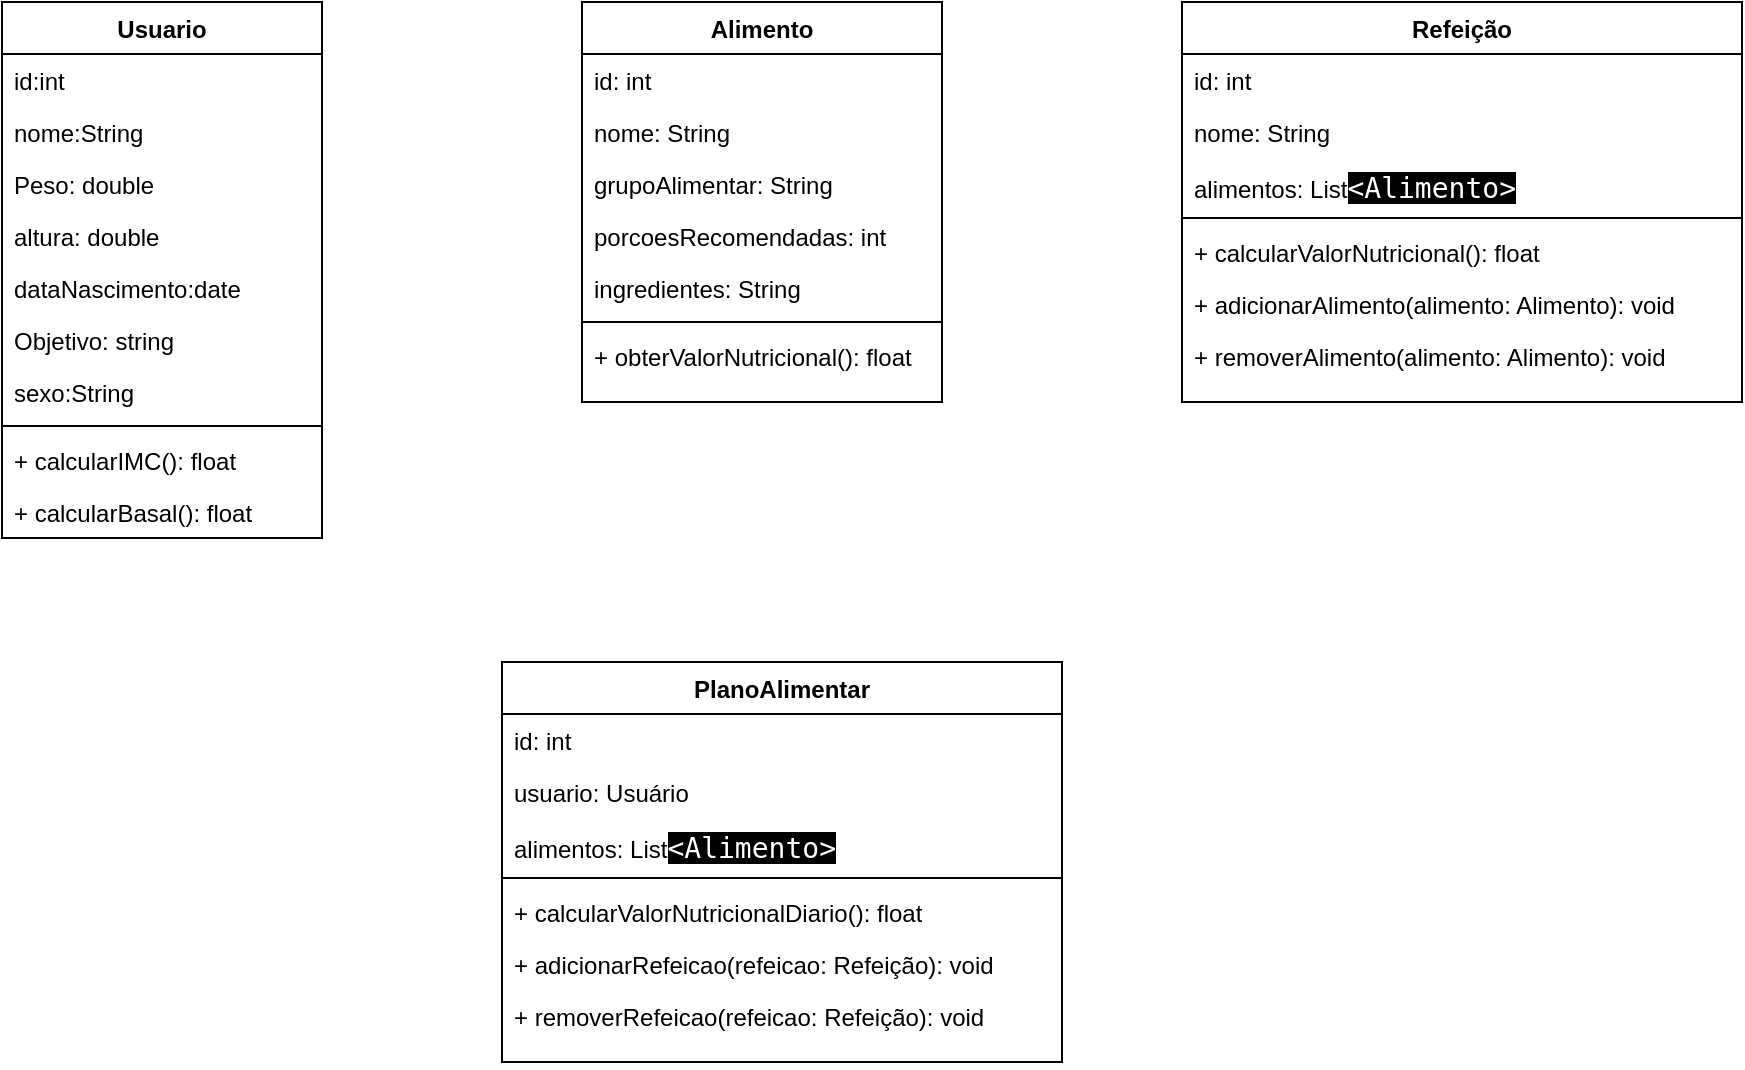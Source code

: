 <mxfile version="21.5.2" type="github">
  <diagram name="Page-1" id="9f46799a-70d6-7492-0946-bef42562c5a5">
    <mxGraphModel dx="1434" dy="768" grid="1" gridSize="10" guides="1" tooltips="1" connect="1" arrows="1" fold="1" page="1" pageScale="1" pageWidth="1100" pageHeight="850" background="none" math="0" shadow="0">
      <root>
        <mxCell id="0" />
        <mxCell id="1" parent="0" />
        <mxCell id="7i4fFVKkuLizMQctHJh5-6" value="Usuario" style="swimlane;fontStyle=1;align=center;verticalAlign=top;childLayout=stackLayout;horizontal=1;startSize=26;horizontalStack=0;resizeParent=1;resizeParentMax=0;resizeLast=0;collapsible=1;marginBottom=0;whiteSpace=wrap;html=1;" vertex="1" parent="1">
          <mxGeometry x="100" y="70" width="160" height="268" as="geometry">
            <mxRectangle x="100" y="70" width="90" height="30" as="alternateBounds" />
          </mxGeometry>
        </mxCell>
        <mxCell id="7i4fFVKkuLizMQctHJh5-7" value="id:int&lt;span style=&quot;white-space: pre;&quot;&gt;&#x9;&lt;/span&gt;" style="text;strokeColor=none;fillColor=none;align=left;verticalAlign=top;spacingLeft=4;spacingRight=4;overflow=hidden;rotatable=0;points=[[0,0.5],[1,0.5]];portConstraint=eastwest;whiteSpace=wrap;html=1;" vertex="1" parent="7i4fFVKkuLizMQctHJh5-6">
          <mxGeometry y="26" width="160" height="26" as="geometry" />
        </mxCell>
        <mxCell id="7i4fFVKkuLizMQctHJh5-11" value="nome:String" style="text;strokeColor=none;fillColor=none;align=left;verticalAlign=top;spacingLeft=4;spacingRight=4;overflow=hidden;rotatable=0;points=[[0,0.5],[1,0.5]];portConstraint=eastwest;whiteSpace=wrap;html=1;" vertex="1" parent="7i4fFVKkuLizMQctHJh5-6">
          <mxGeometry y="52" width="160" height="26" as="geometry" />
        </mxCell>
        <mxCell id="7i4fFVKkuLizMQctHJh5-12" value="Peso: double" style="text;strokeColor=none;fillColor=none;align=left;verticalAlign=top;spacingLeft=4;spacingRight=4;overflow=hidden;rotatable=0;points=[[0,0.5],[1,0.5]];portConstraint=eastwest;whiteSpace=wrap;html=1;" vertex="1" parent="7i4fFVKkuLizMQctHJh5-6">
          <mxGeometry y="78" width="160" height="26" as="geometry" />
        </mxCell>
        <mxCell id="7i4fFVKkuLizMQctHJh5-13" value="altura: double" style="text;strokeColor=none;fillColor=none;align=left;verticalAlign=top;spacingLeft=4;spacingRight=4;overflow=hidden;rotatable=0;points=[[0,0.5],[1,0.5]];portConstraint=eastwest;whiteSpace=wrap;html=1;" vertex="1" parent="7i4fFVKkuLizMQctHJh5-6">
          <mxGeometry y="104" width="160" height="26" as="geometry" />
        </mxCell>
        <mxCell id="7i4fFVKkuLizMQctHJh5-15" value="dataNascimento:date" style="text;strokeColor=none;fillColor=none;align=left;verticalAlign=top;spacingLeft=4;spacingRight=4;overflow=hidden;rotatable=0;points=[[0,0.5],[1,0.5]];portConstraint=eastwest;whiteSpace=wrap;html=1;" vertex="1" parent="7i4fFVKkuLizMQctHJh5-6">
          <mxGeometry y="130" width="160" height="26" as="geometry" />
        </mxCell>
        <mxCell id="7i4fFVKkuLizMQctHJh5-16" value="Objetivo: string" style="text;strokeColor=none;fillColor=none;align=left;verticalAlign=top;spacingLeft=4;spacingRight=4;overflow=hidden;rotatable=0;points=[[0,0.5],[1,0.5]];portConstraint=eastwest;whiteSpace=wrap;html=1;" vertex="1" parent="7i4fFVKkuLizMQctHJh5-6">
          <mxGeometry y="156" width="160" height="26" as="geometry" />
        </mxCell>
        <mxCell id="7i4fFVKkuLizMQctHJh5-17" value="sexo:String" style="text;strokeColor=none;fillColor=none;align=left;verticalAlign=top;spacingLeft=4;spacingRight=4;overflow=hidden;rotatable=0;points=[[0,0.5],[1,0.5]];portConstraint=eastwest;whiteSpace=wrap;html=1;" vertex="1" parent="7i4fFVKkuLizMQctHJh5-6">
          <mxGeometry y="182" width="160" height="26" as="geometry" />
        </mxCell>
        <mxCell id="7i4fFVKkuLizMQctHJh5-8" value="" style="line;strokeWidth=1;fillColor=none;align=left;verticalAlign=middle;spacingTop=-1;spacingLeft=3;spacingRight=3;rotatable=0;labelPosition=right;points=[];portConstraint=eastwest;strokeColor=inherit;" vertex="1" parent="7i4fFVKkuLizMQctHJh5-6">
          <mxGeometry y="208" width="160" height="8" as="geometry" />
        </mxCell>
        <mxCell id="7i4fFVKkuLizMQctHJh5-9" value="+ calcularIMC(): float" style="text;strokeColor=none;fillColor=none;align=left;verticalAlign=top;spacingLeft=4;spacingRight=4;overflow=hidden;rotatable=0;points=[[0,0.5],[1,0.5]];portConstraint=eastwest;whiteSpace=wrap;html=1;" vertex="1" parent="7i4fFVKkuLizMQctHJh5-6">
          <mxGeometry y="216" width="160" height="26" as="geometry" />
        </mxCell>
        <mxCell id="7i4fFVKkuLizMQctHJh5-14" value="+ calcularBasal(): float" style="text;strokeColor=none;fillColor=none;align=left;verticalAlign=top;spacingLeft=4;spacingRight=4;overflow=hidden;rotatable=0;points=[[0,0.5],[1,0.5]];portConstraint=eastwest;whiteSpace=wrap;html=1;" vertex="1" parent="7i4fFVKkuLizMQctHJh5-6">
          <mxGeometry y="242" width="160" height="26" as="geometry" />
        </mxCell>
        <mxCell id="7i4fFVKkuLizMQctHJh5-18" value="Alimento" style="swimlane;fontStyle=1;align=center;verticalAlign=top;childLayout=stackLayout;horizontal=1;startSize=26;horizontalStack=0;resizeParent=1;resizeParentMax=0;resizeLast=0;collapsible=1;marginBottom=0;whiteSpace=wrap;html=1;" vertex="1" parent="1">
          <mxGeometry x="390" y="70" width="180" height="200" as="geometry" />
        </mxCell>
        <mxCell id="7i4fFVKkuLizMQctHJh5-25" value="id: int" style="text;strokeColor=none;fillColor=none;align=left;verticalAlign=top;spacingLeft=4;spacingRight=4;overflow=hidden;rotatable=0;points=[[0,0.5],[1,0.5]];portConstraint=eastwest;whiteSpace=wrap;html=1;" vertex="1" parent="7i4fFVKkuLizMQctHJh5-18">
          <mxGeometry y="26" width="180" height="26" as="geometry" />
        </mxCell>
        <mxCell id="7i4fFVKkuLizMQctHJh5-24" value="nome: String" style="text;strokeColor=none;fillColor=none;align=left;verticalAlign=top;spacingLeft=4;spacingRight=4;overflow=hidden;rotatable=0;points=[[0,0.5],[1,0.5]];portConstraint=eastwest;whiteSpace=wrap;html=1;" vertex="1" parent="7i4fFVKkuLizMQctHJh5-18">
          <mxGeometry y="52" width="180" height="26" as="geometry" />
        </mxCell>
        <mxCell id="7i4fFVKkuLizMQctHJh5-23" value="grupoAlimentar: String" style="text;strokeColor=none;fillColor=none;align=left;verticalAlign=top;spacingLeft=4;spacingRight=4;overflow=hidden;rotatable=0;points=[[0,0.5],[1,0.5]];portConstraint=eastwest;whiteSpace=wrap;html=1;" vertex="1" parent="7i4fFVKkuLizMQctHJh5-18">
          <mxGeometry y="78" width="180" height="26" as="geometry" />
        </mxCell>
        <mxCell id="7i4fFVKkuLizMQctHJh5-22" value="porcoesRecomendadas: int" style="text;strokeColor=none;fillColor=none;align=left;verticalAlign=top;spacingLeft=4;spacingRight=4;overflow=hidden;rotatable=0;points=[[0,0.5],[1,0.5]];portConstraint=eastwest;whiteSpace=wrap;html=1;" vertex="1" parent="7i4fFVKkuLizMQctHJh5-18">
          <mxGeometry y="104" width="180" height="26" as="geometry" />
        </mxCell>
        <mxCell id="7i4fFVKkuLizMQctHJh5-19" value="ingredientes: String" style="text;strokeColor=none;fillColor=none;align=left;verticalAlign=top;spacingLeft=4;spacingRight=4;overflow=hidden;rotatable=0;points=[[0,0.5],[1,0.5]];portConstraint=eastwest;whiteSpace=wrap;html=1;" vertex="1" parent="7i4fFVKkuLizMQctHJh5-18">
          <mxGeometry y="130" width="180" height="26" as="geometry" />
        </mxCell>
        <mxCell id="7i4fFVKkuLizMQctHJh5-20" value="" style="line;strokeWidth=1;fillColor=none;align=left;verticalAlign=middle;spacingTop=-1;spacingLeft=3;spacingRight=3;rotatable=0;labelPosition=right;points=[];portConstraint=eastwest;strokeColor=inherit;" vertex="1" parent="7i4fFVKkuLizMQctHJh5-18">
          <mxGeometry y="156" width="180" height="8" as="geometry" />
        </mxCell>
        <mxCell id="7i4fFVKkuLizMQctHJh5-21" value="+ obterValorNutricional(): float" style="text;strokeColor=none;fillColor=none;align=left;verticalAlign=top;spacingLeft=4;spacingRight=4;overflow=hidden;rotatable=0;points=[[0,0.5],[1,0.5]];portConstraint=eastwest;whiteSpace=wrap;html=1;" vertex="1" parent="7i4fFVKkuLizMQctHJh5-18">
          <mxGeometry y="164" width="180" height="36" as="geometry" />
        </mxCell>
        <mxCell id="7i4fFVKkuLizMQctHJh5-26" value="Refeição" style="swimlane;fontStyle=1;align=center;verticalAlign=top;childLayout=stackLayout;horizontal=1;startSize=26;horizontalStack=0;resizeParent=1;resizeParentMax=0;resizeLast=0;collapsible=1;marginBottom=0;whiteSpace=wrap;html=1;" vertex="1" parent="1">
          <mxGeometry x="690" y="70" width="280" height="200" as="geometry" />
        </mxCell>
        <mxCell id="7i4fFVKkuLizMQctHJh5-34" value="id: int" style="text;strokeColor=none;fillColor=none;align=left;verticalAlign=top;spacingLeft=4;spacingRight=4;overflow=hidden;rotatable=0;points=[[0,0.5],[1,0.5]];portConstraint=eastwest;whiteSpace=wrap;html=1;" vertex="1" parent="7i4fFVKkuLizMQctHJh5-26">
          <mxGeometry y="26" width="280" height="26" as="geometry" />
        </mxCell>
        <mxCell id="7i4fFVKkuLizMQctHJh5-33" value="nome: String" style="text;strokeColor=none;fillColor=none;align=left;verticalAlign=top;spacingLeft=4;spacingRight=4;overflow=hidden;rotatable=0;points=[[0,0.5],[1,0.5]];portConstraint=eastwest;whiteSpace=wrap;html=1;" vertex="1" parent="7i4fFVKkuLizMQctHJh5-26">
          <mxGeometry y="52" width="280" height="26" as="geometry" />
        </mxCell>
        <mxCell id="7i4fFVKkuLizMQctHJh5-27" value="alimentos: List&lt;span style=&quot;border: 0px solid rgb(217, 217, 227); box-sizing: border-box; --tw-border-spacing-x: 0; --tw-border-spacing-y: 0; --tw-translate-x: 0; --tw-translate-y: 0; --tw-rotate: 0; --tw-skew-x: 0; --tw-skew-y: 0; --tw-scale-x: 1; --tw-scale-y: 1; --tw-pan-x: ; --tw-pan-y: ; --tw-pinch-zoom: ; --tw-scroll-snap-strictness: proximity; --tw-gradient-from-position: ; --tw-gradient-via-position: ; --tw-gradient-to-position: ; --tw-ordinal: ; --tw-slashed-zero: ; --tw-numeric-figure: ; --tw-numeric-spacing: ; --tw-numeric-fraction: ; --tw-ring-inset: ; --tw-ring-offset-width: 0px; --tw-ring-offset-color: #fff; --tw-ring-color: rgba(69,89,164,.5); --tw-ring-offset-shadow: 0 0 transparent; --tw-ring-shadow: 0 0 transparent; --tw-shadow: 0 0 transparent; --tw-shadow-colored: 0 0 transparent; --tw-blur: ; --tw-brightness: ; --tw-contrast: ; --tw-grayscale: ; --tw-hue-rotate: ; --tw-invert: ; --tw-saturate: ; --tw-sepia: ; --tw-drop-shadow: ; --tw-backdrop-blur: ; --tw-backdrop-brightness: ; --tw-backdrop-contrast: ; --tw-backdrop-grayscale: ; --tw-backdrop-hue-rotate: ; --tw-backdrop-invert: ; --tw-backdrop-opacity: ; --tw-backdrop-saturate: ; --tw-backdrop-sepia: ; color: rgb(255, 255, 255); font-family: &amp;quot;Söhne Mono&amp;quot;, Monaco, &amp;quot;Andale Mono&amp;quot;, &amp;quot;Ubuntu Mono&amp;quot;, monospace; font-size: 14px; background-color: rgb(0, 0, 0);&quot; class=&quot;xml&quot;&gt;&lt;span style=&quot;border: 0px solid rgb(217, 217, 227); box-sizing: border-box; --tw-border-spacing-x: 0; --tw-border-spacing-y: 0; --tw-translate-x: 0; --tw-translate-y: 0; --tw-rotate: 0; --tw-skew-x: 0; --tw-skew-y: 0; --tw-scale-x: 1; --tw-scale-y: 1; --tw-pan-x: ; --tw-pan-y: ; --tw-pinch-zoom: ; --tw-scroll-snap-strictness: proximity; --tw-gradient-from-position: ; --tw-gradient-via-position: ; --tw-gradient-to-position: ; --tw-ordinal: ; --tw-slashed-zero: ; --tw-numeric-figure: ; --tw-numeric-spacing: ; --tw-numeric-fraction: ; --tw-ring-inset: ; --tw-ring-offset-width: 0px; --tw-ring-offset-color: #fff; --tw-ring-color: rgba(69,89,164,.5); --tw-ring-offset-shadow: 0 0 transparent; --tw-ring-shadow: 0 0 transparent; --tw-shadow: 0 0 transparent; --tw-shadow-colored: 0 0 transparent; --tw-blur: ; --tw-brightness: ; --tw-contrast: ; --tw-grayscale: ; --tw-hue-rotate: ; --tw-invert: ; --tw-saturate: ; --tw-sepia: ; --tw-drop-shadow: ; --tw-backdrop-blur: ; --tw-backdrop-brightness: ; --tw-backdrop-contrast: ; --tw-backdrop-grayscale: ; --tw-backdrop-hue-rotate: ; --tw-backdrop-invert: ; --tw-backdrop-opacity: ; --tw-backdrop-saturate: ; --tw-backdrop-sepia: ;&quot; class=&quot;hljs-tag&quot;&gt;&amp;lt;&lt;span style=&quot;border: 0px solid rgb(217, 217, 227); box-sizing: border-box; --tw-border-spacing-x: 0; --tw-border-spacing-y: 0; --tw-translate-x: 0; --tw-translate-y: 0; --tw-rotate: 0; --tw-skew-x: 0; --tw-skew-y: 0; --tw-scale-x: 1; --tw-scale-y: 1; --tw-pan-x: ; --tw-pan-y: ; --tw-pinch-zoom: ; --tw-scroll-snap-strictness: proximity; --tw-gradient-from-position: ; --tw-gradient-via-position: ; --tw-gradient-to-position: ; --tw-ordinal: ; --tw-slashed-zero: ; --tw-numeric-figure: ; --tw-numeric-spacing: ; --tw-numeric-fraction: ; --tw-ring-inset: ; --tw-ring-offset-width: 0px; --tw-ring-offset-color: #fff; --tw-ring-color: rgba(69,89,164,.5); --tw-ring-offset-shadow: 0 0 transparent; --tw-ring-shadow: 0 0 transparent; --tw-shadow: 0 0 transparent; --tw-shadow-colored: 0 0 transparent; --tw-blur: ; --tw-brightness: ; --tw-contrast: ; --tw-grayscale: ; --tw-hue-rotate: ; --tw-invert: ; --tw-saturate: ; --tw-sepia: ; --tw-drop-shadow: ; --tw-backdrop-blur: ; --tw-backdrop-brightness: ; --tw-backdrop-contrast: ; --tw-backdrop-grayscale: ; --tw-backdrop-hue-rotate: ; --tw-backdrop-invert: ; --tw-backdrop-opacity: ; --tw-backdrop-saturate: ; --tw-backdrop-sepia: ;&quot; class=&quot;hljs-name&quot;&gt;Alimento&lt;/span&gt;&amp;gt;&lt;/span&gt;&lt;/span&gt;" style="text;strokeColor=none;fillColor=none;align=left;verticalAlign=top;spacingLeft=4;spacingRight=4;overflow=hidden;rotatable=0;points=[[0,0.5],[1,0.5]];portConstraint=eastwest;whiteSpace=wrap;html=1;" vertex="1" parent="7i4fFVKkuLizMQctHJh5-26">
          <mxGeometry y="78" width="280" height="26" as="geometry" />
        </mxCell>
        <mxCell id="7i4fFVKkuLizMQctHJh5-28" value="" style="line;strokeWidth=1;fillColor=none;align=left;verticalAlign=middle;spacingTop=-1;spacingLeft=3;spacingRight=3;rotatable=0;labelPosition=right;points=[];portConstraint=eastwest;strokeColor=inherit;" vertex="1" parent="7i4fFVKkuLizMQctHJh5-26">
          <mxGeometry y="104" width="280" height="8" as="geometry" />
        </mxCell>
        <mxCell id="7i4fFVKkuLizMQctHJh5-37" value="+ calcularValorNutricional(): float" style="text;strokeColor=none;fillColor=none;align=left;verticalAlign=top;spacingLeft=4;spacingRight=4;overflow=hidden;rotatable=0;points=[[0,0.5],[1,0.5]];portConstraint=eastwest;whiteSpace=wrap;html=1;" vertex="1" parent="7i4fFVKkuLizMQctHJh5-26">
          <mxGeometry y="112" width="280" height="26" as="geometry" />
        </mxCell>
        <mxCell id="7i4fFVKkuLizMQctHJh5-35" value="+ adicionarAlimento(alimento: Alimento): void" style="text;strokeColor=none;fillColor=none;align=left;verticalAlign=top;spacingLeft=4;spacingRight=4;overflow=hidden;rotatable=0;points=[[0,0.5],[1,0.5]];portConstraint=eastwest;whiteSpace=wrap;html=1;" vertex="1" parent="7i4fFVKkuLizMQctHJh5-26">
          <mxGeometry y="138" width="280" height="26" as="geometry" />
        </mxCell>
        <mxCell id="7i4fFVKkuLizMQctHJh5-29" value="+ removerAlimento(alimento: Alimento): void" style="text;strokeColor=none;fillColor=none;align=left;verticalAlign=top;spacingLeft=4;spacingRight=4;overflow=hidden;rotatable=0;points=[[0,0.5],[1,0.5]];portConstraint=eastwest;whiteSpace=wrap;html=1;" vertex="1" parent="7i4fFVKkuLizMQctHJh5-26">
          <mxGeometry y="164" width="280" height="36" as="geometry" />
        </mxCell>
        <mxCell id="7i4fFVKkuLizMQctHJh5-40" value="PlanoAlimentar" style="swimlane;fontStyle=1;align=center;verticalAlign=top;childLayout=stackLayout;horizontal=1;startSize=26;horizontalStack=0;resizeParent=1;resizeParentMax=0;resizeLast=0;collapsible=1;marginBottom=0;whiteSpace=wrap;html=1;" vertex="1" parent="1">
          <mxGeometry x="350" y="400" width="280" height="200" as="geometry" />
        </mxCell>
        <mxCell id="7i4fFVKkuLizMQctHJh5-41" value="id: int" style="text;strokeColor=none;fillColor=none;align=left;verticalAlign=top;spacingLeft=4;spacingRight=4;overflow=hidden;rotatable=0;points=[[0,0.5],[1,0.5]];portConstraint=eastwest;whiteSpace=wrap;html=1;" vertex="1" parent="7i4fFVKkuLizMQctHJh5-40">
          <mxGeometry y="26" width="280" height="26" as="geometry" />
        </mxCell>
        <mxCell id="7i4fFVKkuLizMQctHJh5-42" value="usuario: Usuário" style="text;strokeColor=none;fillColor=none;align=left;verticalAlign=top;spacingLeft=4;spacingRight=4;overflow=hidden;rotatable=0;points=[[0,0.5],[1,0.5]];portConstraint=eastwest;whiteSpace=wrap;html=1;" vertex="1" parent="7i4fFVKkuLizMQctHJh5-40">
          <mxGeometry y="52" width="280" height="26" as="geometry" />
        </mxCell>
        <mxCell id="7i4fFVKkuLizMQctHJh5-43" value="alimentos: List&lt;span style=&quot;border: 0px solid rgb(217, 217, 227); box-sizing: border-box; --tw-border-spacing-x: 0; --tw-border-spacing-y: 0; --tw-translate-x: 0; --tw-translate-y: 0; --tw-rotate: 0; --tw-skew-x: 0; --tw-skew-y: 0; --tw-scale-x: 1; --tw-scale-y: 1; --tw-pan-x: ; --tw-pan-y: ; --tw-pinch-zoom: ; --tw-scroll-snap-strictness: proximity; --tw-gradient-from-position: ; --tw-gradient-via-position: ; --tw-gradient-to-position: ; --tw-ordinal: ; --tw-slashed-zero: ; --tw-numeric-figure: ; --tw-numeric-spacing: ; --tw-numeric-fraction: ; --tw-ring-inset: ; --tw-ring-offset-width: 0px; --tw-ring-offset-color: #fff; --tw-ring-color: rgba(69,89,164,.5); --tw-ring-offset-shadow: 0 0 transparent; --tw-ring-shadow: 0 0 transparent; --tw-shadow: 0 0 transparent; --tw-shadow-colored: 0 0 transparent; --tw-blur: ; --tw-brightness: ; --tw-contrast: ; --tw-grayscale: ; --tw-hue-rotate: ; --tw-invert: ; --tw-saturate: ; --tw-sepia: ; --tw-drop-shadow: ; --tw-backdrop-blur: ; --tw-backdrop-brightness: ; --tw-backdrop-contrast: ; --tw-backdrop-grayscale: ; --tw-backdrop-hue-rotate: ; --tw-backdrop-invert: ; --tw-backdrop-opacity: ; --tw-backdrop-saturate: ; --tw-backdrop-sepia: ; color: rgb(255, 255, 255); font-family: &amp;quot;Söhne Mono&amp;quot;, Monaco, &amp;quot;Andale Mono&amp;quot;, &amp;quot;Ubuntu Mono&amp;quot;, monospace; font-size: 14px; background-color: rgb(0, 0, 0);&quot; class=&quot;xml&quot;&gt;&lt;span style=&quot;border: 0px solid rgb(217, 217, 227); box-sizing: border-box; --tw-border-spacing-x: 0; --tw-border-spacing-y: 0; --tw-translate-x: 0; --tw-translate-y: 0; --tw-rotate: 0; --tw-skew-x: 0; --tw-skew-y: 0; --tw-scale-x: 1; --tw-scale-y: 1; --tw-pan-x: ; --tw-pan-y: ; --tw-pinch-zoom: ; --tw-scroll-snap-strictness: proximity; --tw-gradient-from-position: ; --tw-gradient-via-position: ; --tw-gradient-to-position: ; --tw-ordinal: ; --tw-slashed-zero: ; --tw-numeric-figure: ; --tw-numeric-spacing: ; --tw-numeric-fraction: ; --tw-ring-inset: ; --tw-ring-offset-width: 0px; --tw-ring-offset-color: #fff; --tw-ring-color: rgba(69,89,164,.5); --tw-ring-offset-shadow: 0 0 transparent; --tw-ring-shadow: 0 0 transparent; --tw-shadow: 0 0 transparent; --tw-shadow-colored: 0 0 transparent; --tw-blur: ; --tw-brightness: ; --tw-contrast: ; --tw-grayscale: ; --tw-hue-rotate: ; --tw-invert: ; --tw-saturate: ; --tw-sepia: ; --tw-drop-shadow: ; --tw-backdrop-blur: ; --tw-backdrop-brightness: ; --tw-backdrop-contrast: ; --tw-backdrop-grayscale: ; --tw-backdrop-hue-rotate: ; --tw-backdrop-invert: ; --tw-backdrop-opacity: ; --tw-backdrop-saturate: ; --tw-backdrop-sepia: ;&quot; class=&quot;hljs-tag&quot;&gt;&amp;lt;&lt;span style=&quot;border: 0px solid rgb(217, 217, 227); box-sizing: border-box; --tw-border-spacing-x: 0; --tw-border-spacing-y: 0; --tw-translate-x: 0; --tw-translate-y: 0; --tw-rotate: 0; --tw-skew-x: 0; --tw-skew-y: 0; --tw-scale-x: 1; --tw-scale-y: 1; --tw-pan-x: ; --tw-pan-y: ; --tw-pinch-zoom: ; --tw-scroll-snap-strictness: proximity; --tw-gradient-from-position: ; --tw-gradient-via-position: ; --tw-gradient-to-position: ; --tw-ordinal: ; --tw-slashed-zero: ; --tw-numeric-figure: ; --tw-numeric-spacing: ; --tw-numeric-fraction: ; --tw-ring-inset: ; --tw-ring-offset-width: 0px; --tw-ring-offset-color: #fff; --tw-ring-color: rgba(69,89,164,.5); --tw-ring-offset-shadow: 0 0 transparent; --tw-ring-shadow: 0 0 transparent; --tw-shadow: 0 0 transparent; --tw-shadow-colored: 0 0 transparent; --tw-blur: ; --tw-brightness: ; --tw-contrast: ; --tw-grayscale: ; --tw-hue-rotate: ; --tw-invert: ; --tw-saturate: ; --tw-sepia: ; --tw-drop-shadow: ; --tw-backdrop-blur: ; --tw-backdrop-brightness: ; --tw-backdrop-contrast: ; --tw-backdrop-grayscale: ; --tw-backdrop-hue-rotate: ; --tw-backdrop-invert: ; --tw-backdrop-opacity: ; --tw-backdrop-saturate: ; --tw-backdrop-sepia: ;&quot; class=&quot;hljs-name&quot;&gt;Alimento&lt;/span&gt;&amp;gt;&lt;/span&gt;&lt;/span&gt;" style="text;strokeColor=none;fillColor=none;align=left;verticalAlign=top;spacingLeft=4;spacingRight=4;overflow=hidden;rotatable=0;points=[[0,0.5],[1,0.5]];portConstraint=eastwest;whiteSpace=wrap;html=1;" vertex="1" parent="7i4fFVKkuLizMQctHJh5-40">
          <mxGeometry y="78" width="280" height="26" as="geometry" />
        </mxCell>
        <mxCell id="7i4fFVKkuLizMQctHJh5-44" value="" style="line;strokeWidth=1;fillColor=none;align=left;verticalAlign=middle;spacingTop=-1;spacingLeft=3;spacingRight=3;rotatable=0;labelPosition=right;points=[];portConstraint=eastwest;strokeColor=inherit;" vertex="1" parent="7i4fFVKkuLizMQctHJh5-40">
          <mxGeometry y="104" width="280" height="8" as="geometry" />
        </mxCell>
        <mxCell id="7i4fFVKkuLizMQctHJh5-45" value="+ calcularValorNutricionalDiario(): float" style="text;strokeColor=none;fillColor=none;align=left;verticalAlign=top;spacingLeft=4;spacingRight=4;overflow=hidden;rotatable=0;points=[[0,0.5],[1,0.5]];portConstraint=eastwest;whiteSpace=wrap;html=1;" vertex="1" parent="7i4fFVKkuLizMQctHJh5-40">
          <mxGeometry y="112" width="280" height="26" as="geometry" />
        </mxCell>
        <mxCell id="7i4fFVKkuLizMQctHJh5-46" value="+ adicionarRefeicao(refeicao: Refeição): void" style="text;strokeColor=none;fillColor=none;align=left;verticalAlign=top;spacingLeft=4;spacingRight=4;overflow=hidden;rotatable=0;points=[[0,0.5],[1,0.5]];portConstraint=eastwest;whiteSpace=wrap;html=1;" vertex="1" parent="7i4fFVKkuLizMQctHJh5-40">
          <mxGeometry y="138" width="280" height="26" as="geometry" />
        </mxCell>
        <mxCell id="7i4fFVKkuLizMQctHJh5-47" value="+ removerRefeicao(refeicao: Refeição): void" style="text;strokeColor=none;fillColor=none;align=left;verticalAlign=top;spacingLeft=4;spacingRight=4;overflow=hidden;rotatable=0;points=[[0,0.5],[1,0.5]];portConstraint=eastwest;whiteSpace=wrap;html=1;" vertex="1" parent="7i4fFVKkuLizMQctHJh5-40">
          <mxGeometry y="164" width="280" height="36" as="geometry" />
        </mxCell>
      </root>
    </mxGraphModel>
  </diagram>
</mxfile>
